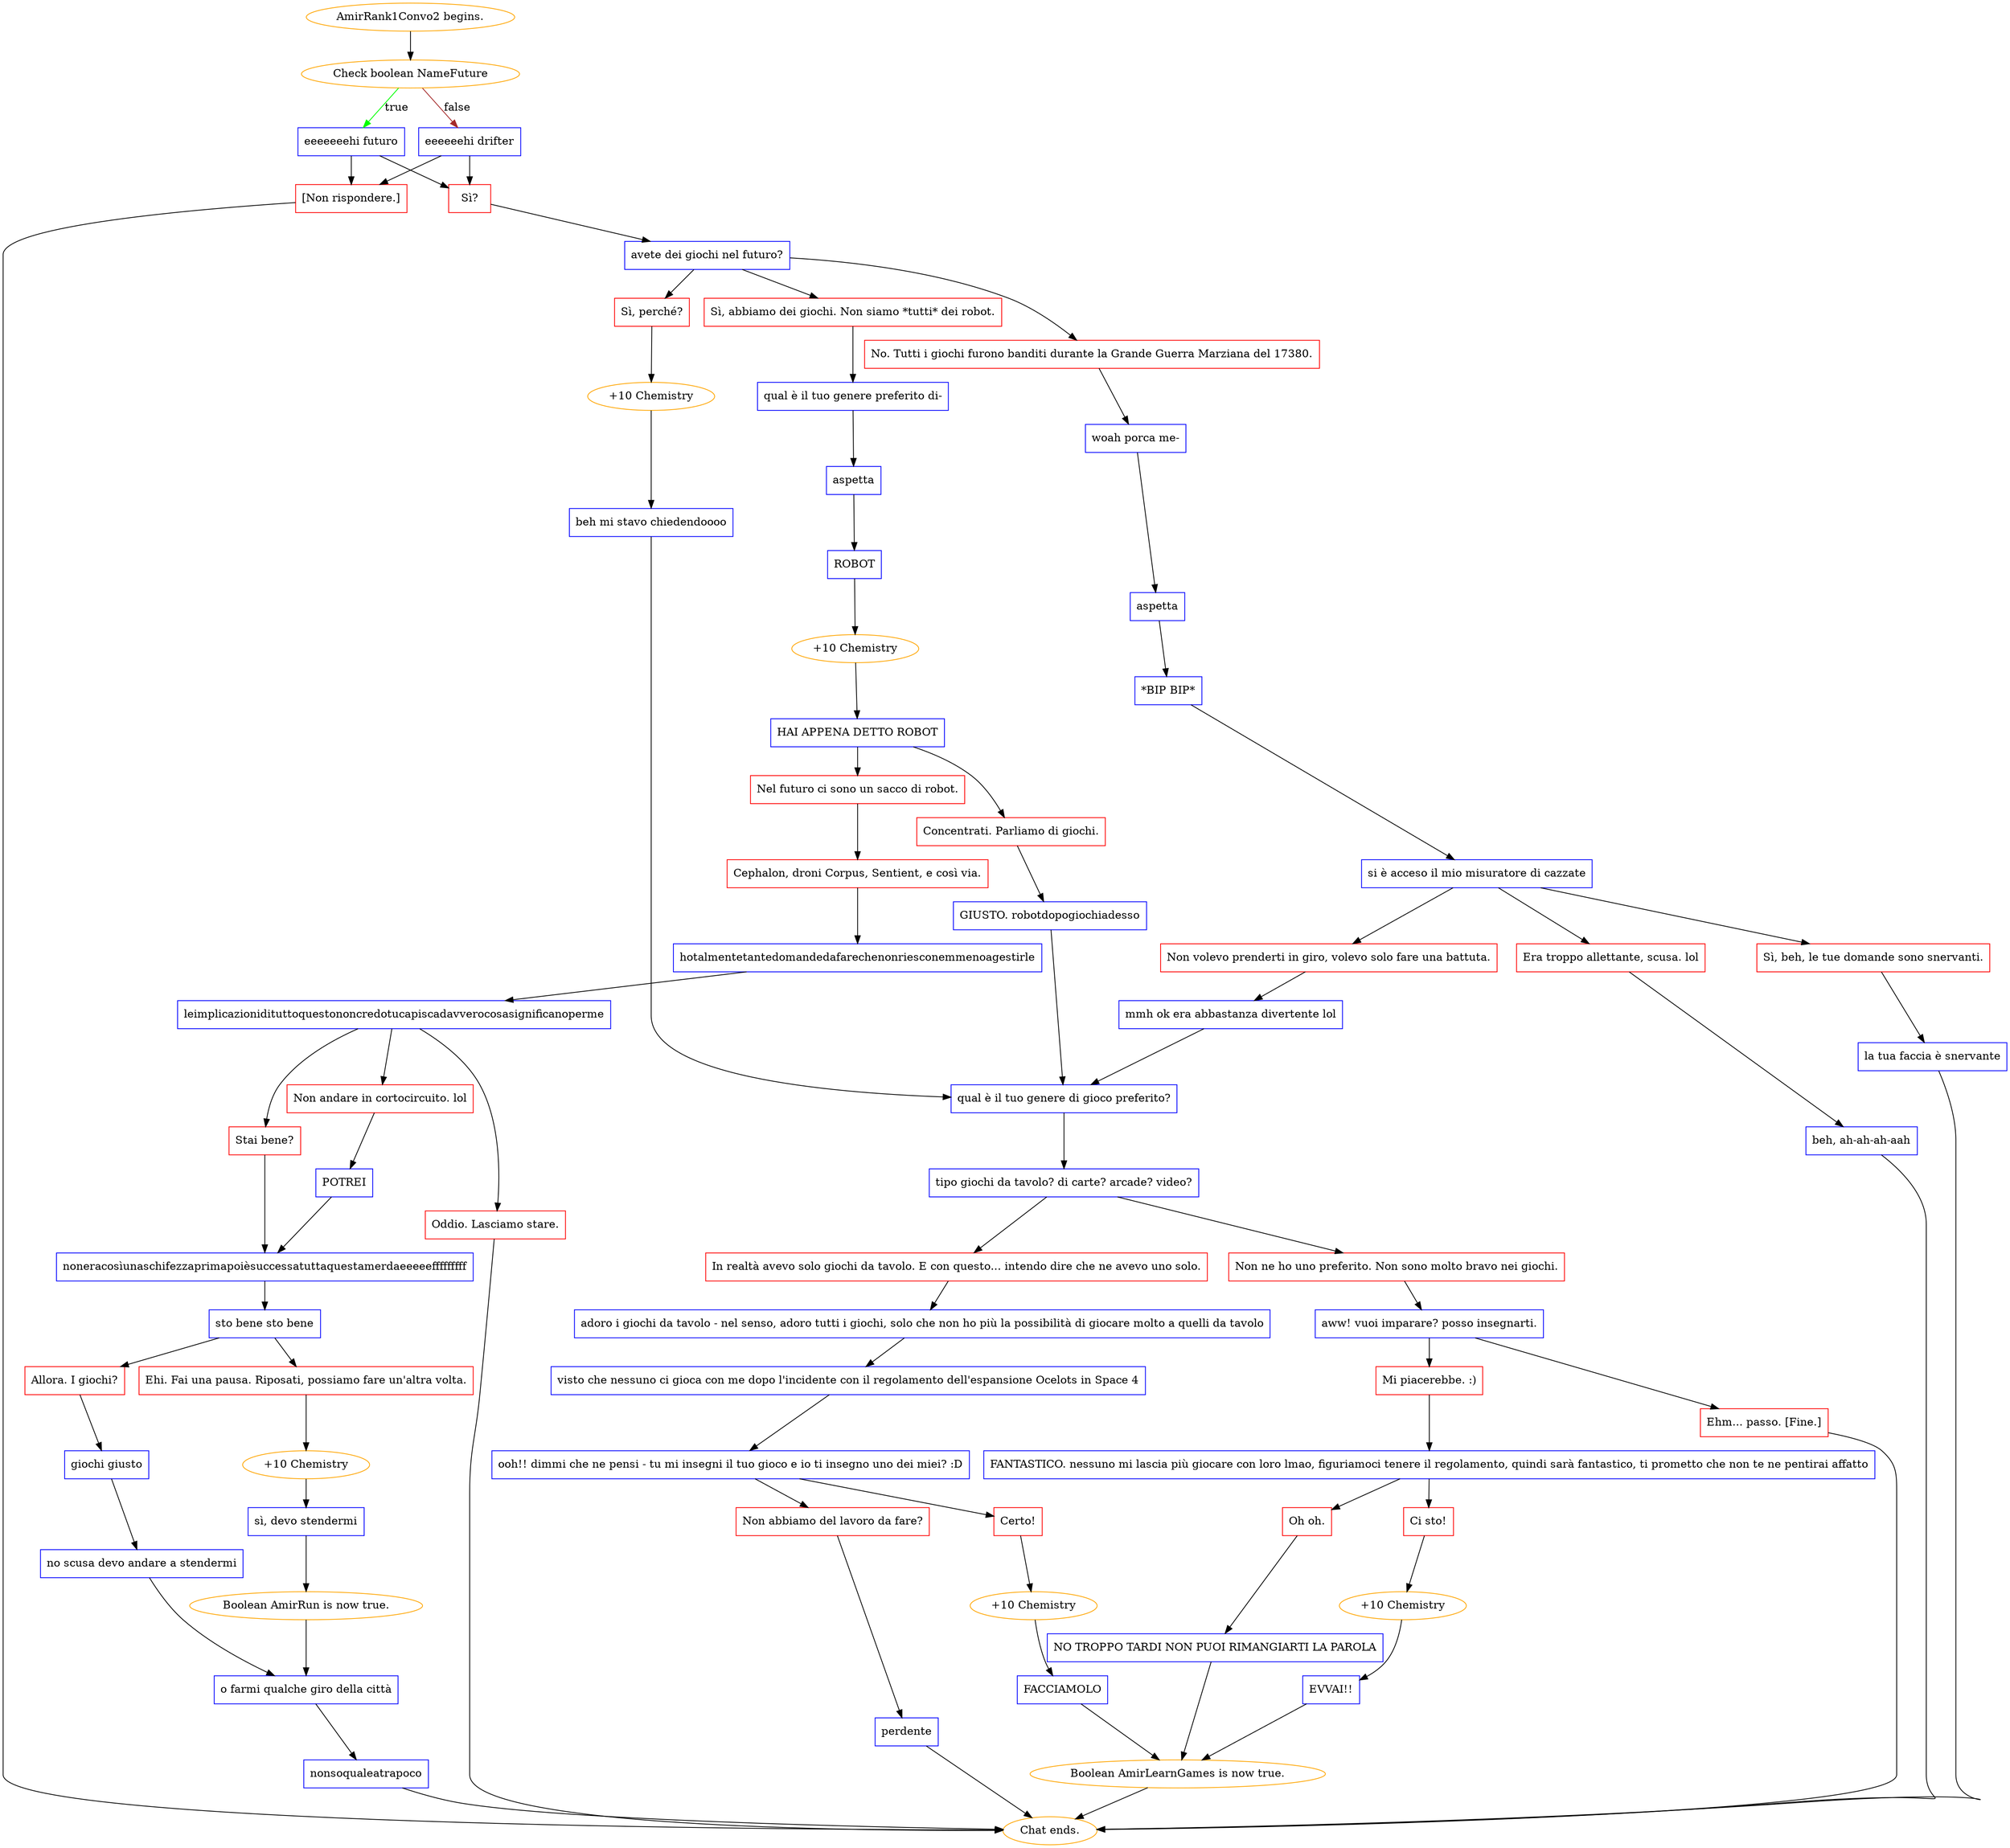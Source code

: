 digraph {
	"AmirRank1Convo2 begins." [color=orange];
		"AmirRank1Convo2 begins." -> j860260689;
	j860260689 [label="Check boolean NameFuture",color=orange];
		j860260689 -> j871320058 [label=true,color=green];
		j860260689 -> j78972442 [label=false,color=brown];
	j871320058 [label="eeeeeeehi futuro",shape=box,color=blue];
		j871320058 -> j1520393911;
		j871320058 -> j753348503;
	j78972442 [label="eeeeeehi drifter",shape=box,color=blue];
		j78972442 -> j1520393911;
		j78972442 -> j753348503;
	j1520393911 [label="Sì?",shape=box,color=red];
		j1520393911 -> j3509050393;
	j753348503 [label="[Non rispondere.]",shape=box,color=red];
		j753348503 -> "Chat ends.";
	j3509050393 [label="avete dei giochi nel futuro?",shape=box,color=blue];
		j3509050393 -> j1489786640;
		j3509050393 -> j3741041148;
		j3509050393 -> j1242690629;
	"Chat ends." [color=orange];
	j1489786640 [label="No. Tutti i giochi furono banditi durante la Grande Guerra Marziana del 17380.",shape=box,color=red];
		j1489786640 -> j1291303156;
	j3741041148 [label="Sì, perché?",shape=box,color=red];
		j3741041148 -> j4025328861;
	j1242690629 [label="Sì, abbiamo dei giochi. Non siamo *tutti* dei robot.",shape=box,color=red];
		j1242690629 -> j2279989761;
	j1291303156 [label="woah porca me-",shape=box,color=blue];
		j1291303156 -> j3786420156;
	j4025328861 [label="+10 Chemistry",color=orange];
		j4025328861 -> j129895174;
	j2279989761 [label="qual è il tuo genere preferito di-",shape=box,color=blue];
		j2279989761 -> j260993029;
	j3786420156 [label="aspetta",shape=box,color=blue];
		j3786420156 -> j76937846;
	j129895174 [label="beh mi stavo chiedendoooo",shape=box,color=blue];
		j129895174 -> j3191017942;
	j260993029 [label="aspetta",shape=box,color=blue];
		j260993029 -> j1222823543;
	j76937846 [label="*BIP BIP*",shape=box,color=blue];
		j76937846 -> j3482847901;
	j3191017942 [label="qual è il tuo genere di gioco preferito?",shape=box,color=blue];
		j3191017942 -> j337386561;
	j1222823543 [label="ROBOT",shape=box,color=blue];
		j1222823543 -> j3244768993;
	j3482847901 [label="si è acceso il mio misuratore di cazzate",shape=box,color=blue];
		j3482847901 -> j2882928022;
		j3482847901 -> j2610260459;
		j3482847901 -> j954703091;
	j337386561 [label="tipo giochi da tavolo? di carte? arcade? video?",shape=box,color=blue];
		j337386561 -> j6243428;
		j337386561 -> j1517657992;
	j3244768993 [label="+10 Chemistry",color=orange];
		j3244768993 -> j1799630047;
	j2882928022 [label="Sì, beh, le tue domande sono snervanti.",shape=box,color=red];
		j2882928022 -> j1760844249;
	j2610260459 [label="Era troppo allettante, scusa. lol",shape=box,color=red];
		j2610260459 -> j1556725234;
	j954703091 [label="Non volevo prenderti in giro, volevo solo fare una battuta.",shape=box,color=red];
		j954703091 -> j2287803879;
	j6243428 [label="In realtà avevo solo giochi da tavolo. E con questo... intendo dire che ne avevo uno solo.",shape=box,color=red];
		j6243428 -> j1985123290;
	j1517657992 [label="Non ne ho uno preferito. Non sono molto bravo nei giochi.",shape=box,color=red];
		j1517657992 -> j648754880;
	j1799630047 [label="HAI APPENA DETTO ROBOT",shape=box,color=blue];
		j1799630047 -> j2820178488;
		j1799630047 -> j1662826640;
	j1760844249 [label="la tua faccia è snervante",shape=box,color=blue];
		j1760844249 -> "Chat ends.";
	j1556725234 [label="beh, ah-ah-ah-aah",shape=box,color=blue];
		j1556725234 -> "Chat ends.";
	j2287803879 [label="mmh ok era abbastanza divertente lol",shape=box,color=blue];
		j2287803879 -> j3191017942;
	j1985123290 [label="adoro i giochi da tavolo - nel senso, adoro tutti i giochi, solo che non ho più la possibilità di giocare molto a quelli da tavolo",shape=box,color=blue];
		j1985123290 -> j963147154;
	j648754880 [label="aww! vuoi imparare? posso insegnarti.",shape=box,color=blue];
		j648754880 -> j695540971;
		j648754880 -> j4264585712;
	j2820178488 [label="Concentrati. Parliamo di giochi.",shape=box,color=red];
		j2820178488 -> j4203725752;
	j1662826640 [label="Nel futuro ci sono un sacco di robot.",shape=box,color=red];
		j1662826640 -> j3228947283;
	j963147154 [label="visto che nessuno ci gioca con me dopo l'incidente con il regolamento dell'espansione Ocelots in Space 4",shape=box,color=blue];
		j963147154 -> j3989474181;
	j695540971 [label="Mi piacerebbe. :)",shape=box,color=red];
		j695540971 -> j4154075234;
	j4264585712 [label="Ehm... passo. [Fine.]",shape=box,color=red];
		j4264585712 -> "Chat ends.";
	j4203725752 [label="GIUSTO. robotdopogiochiadesso",shape=box,color=blue];
		j4203725752 -> j3191017942;
	j3228947283 [label="Cephalon, droni Corpus, Sentient, e così via.",shape=box,color=red];
		j3228947283 -> j222792166;
	j3989474181 [label="ooh!! dimmi che ne pensi - tu mi insegni il tuo gioco e io ti insegno uno dei miei? :D",shape=box,color=blue];
		j3989474181 -> j1579885800;
		j3989474181 -> j2336465624;
	j4154075234 [label="FANTASTICO. nessuno mi lascia più giocare con loro lmao, figuriamoci tenere il regolamento, quindi sarà fantastico, ti prometto che non te ne pentirai affatto",shape=box,color=blue];
		j4154075234 -> j700455996;
		j4154075234 -> j1374955928;
	j222792166 [label="hotalmentetantedomandedafarechenonriesconemmenoagestirle",shape=box,color=blue];
		j222792166 -> j4165982592;
	j1579885800 [label="Certo!",shape=box,color=red];
		j1579885800 -> j1558511239;
	j2336465624 [label="Non abbiamo del lavoro da fare?",shape=box,color=red];
		j2336465624 -> j2014326801;
	j700455996 [label="Oh oh.",shape=box,color=red];
		j700455996 -> j726117673;
	j1374955928 [label="Ci sto!",shape=box,color=red];
		j1374955928 -> j1891346439;
	j4165982592 [label="leimplicazionidituttoquestononcredotucapiscadavverocosasignificanoperme",shape=box,color=blue];
		j4165982592 -> j4151390444;
		j4165982592 -> j4219761112;
		j4165982592 -> j2127354670;
	j1558511239 [label="+10 Chemistry",color=orange];
		j1558511239 -> j1867626953;
	j2014326801 [label="perdente",shape=box,color=blue];
		j2014326801 -> "Chat ends.";
	j726117673 [label="NO TROPPO TARDI NON PUOI RIMANGIARTI LA PAROLA",shape=box,color=blue];
		j726117673 -> j4056981588;
	j1891346439 [label="+10 Chemistry",color=orange];
		j1891346439 -> j3474616962;
	j4151390444 [label="Non andare in cortocircuito. lol",shape=box,color=red];
		j4151390444 -> j568926624;
	j4219761112 [label="Stai bene?",shape=box,color=red];
		j4219761112 -> j2931007786;
	j2127354670 [label="Oddio. Lasciamo stare.",shape=box,color=red];
		j2127354670 -> "Chat ends.";
	j1867626953 [label="FACCIAMOLO",shape=box,color=blue];
		j1867626953 -> j4056981588;
	j4056981588 [label="Boolean AmirLearnGames is now true.",color=orange];
		j4056981588 -> "Chat ends.";
	j3474616962 [label="EVVAI!!",shape=box,color=blue];
		j3474616962 -> j4056981588;
	j568926624 [label="POTREI",shape=box,color=blue];
		j568926624 -> j2931007786;
	j2931007786 [label="noneracosìunaschifezzaprimapoièsuccessatuttaquestamerdaeeeeefffffffff",shape=box,color=blue];
		j2931007786 -> j507085409;
	j507085409 [label="sto bene sto bene",shape=box,color=blue];
		j507085409 -> j387991367;
		j507085409 -> j348545819;
	j387991367 [label="Allora. I giochi?",shape=box,color=red];
		j387991367 -> j869090378;
	j348545819 [label="Ehi. Fai una pausa. Riposati, possiamo fare un'altra volta.",shape=box,color=red];
		j348545819 -> j2318079372;
	j869090378 [label="giochi giusto",shape=box,color=blue];
		j869090378 -> j3005971095;
	j2318079372 [label="+10 Chemistry",color=orange];
		j2318079372 -> j23158878;
	j3005971095 [label="no scusa devo andare a stendermi",shape=box,color=blue];
		j3005971095 -> j2606557735;
	j23158878 [label="sì, devo stendermi",shape=box,color=blue];
		j23158878 -> j2029877525;
	j2606557735 [label="o farmi qualche giro della città",shape=box,color=blue];
		j2606557735 -> j2648594809;
	j2029877525 [label="Boolean AmirRun is now true.",color=orange];
		j2029877525 -> j2606557735;
	j2648594809 [label="nonsoqualeatrapoco",shape=box,color=blue];
		j2648594809 -> "Chat ends.";
}